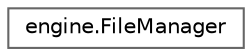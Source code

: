 digraph "Graphical Class Hierarchy"
{
 // LATEX_PDF_SIZE
  bgcolor="transparent";
  edge [fontname=Helvetica,fontsize=10,labelfontname=Helvetica,labelfontsize=10];
  node [fontname=Helvetica,fontsize=10,shape=box,height=0.2,width=0.4];
  rankdir="LR";
  Node0 [id="Node000000",label="engine.FileManager",height=0.2,width=0.4,color="grey40", fillcolor="white", style="filled",URL="$classengine_1_1_file_manager.html",tooltip="Manages files used in the application."];
}
